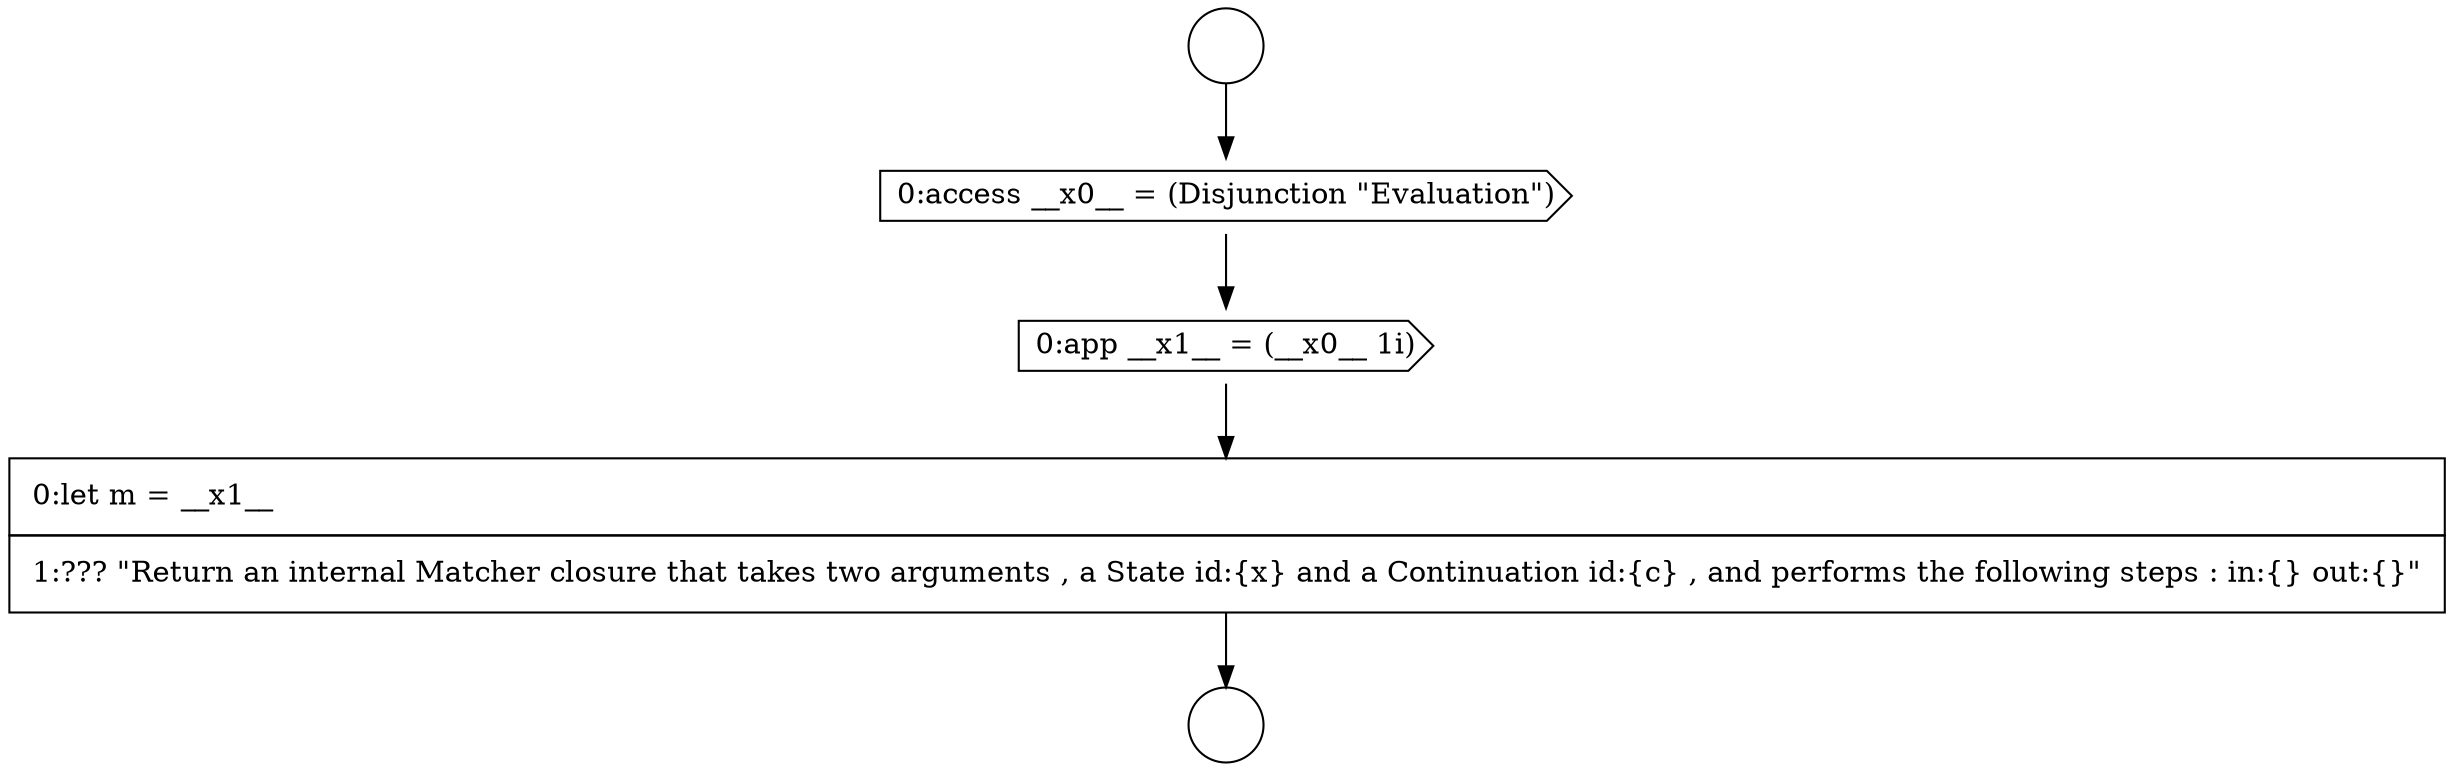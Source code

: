 digraph {
  node13751 [shape=circle label=" " color="black" fillcolor="white" style=filled]
  node13754 [shape=cds, label=<<font color="black">0:app __x1__ = (__x0__ 1i)</font>> color="black" fillcolor="white" style=filled]
  node13755 [shape=none, margin=0, label=<<font color="black">
    <table border="0" cellborder="1" cellspacing="0" cellpadding="10">
      <tr><td align="left">0:let m = __x1__</td></tr>
      <tr><td align="left">1:??? &quot;Return an internal Matcher closure that takes two arguments , a State id:{x} and a Continuation id:{c} , and performs the following steps : in:{} out:{}&quot;</td></tr>
    </table>
  </font>> color="black" fillcolor="white" style=filled]
  node13752 [shape=circle label=" " color="black" fillcolor="white" style=filled]
  node13753 [shape=cds, label=<<font color="black">0:access __x0__ = (Disjunction &quot;Evaluation&quot;)</font>> color="black" fillcolor="white" style=filled]
  node13751 -> node13753 [ color="black"]
  node13753 -> node13754 [ color="black"]
  node13754 -> node13755 [ color="black"]
  node13755 -> node13752 [ color="black"]
}
